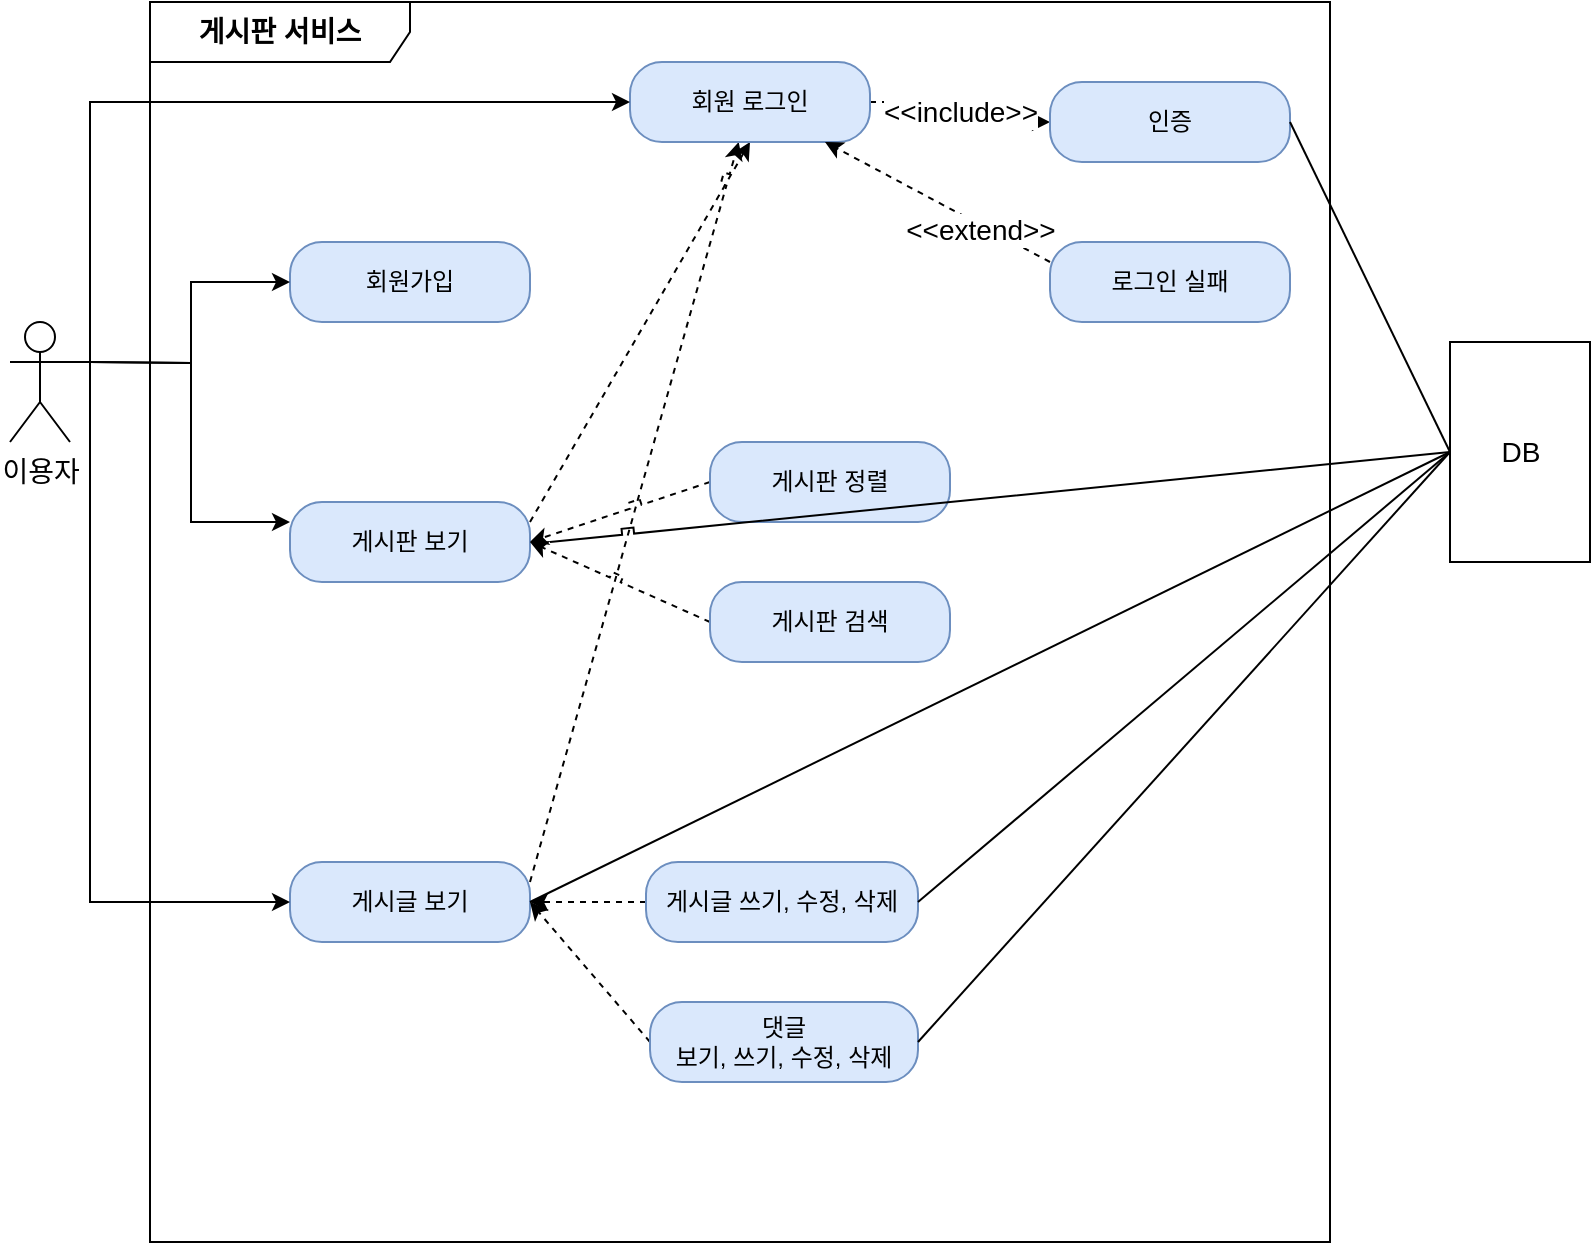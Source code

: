 <mxfile version="20.7.4" type="github">
  <diagram id="kEsxGOto1Gtej8s7n2fT" name="페이지-1">
    <mxGraphModel dx="1566" dy="840" grid="1" gridSize="10" guides="1" tooltips="1" connect="1" arrows="1" fold="1" page="1" pageScale="1" pageWidth="827" pageHeight="1169" math="0" shadow="0">
      <root>
        <mxCell id="0" />
        <mxCell id="1" parent="0" />
        <mxCell id="9BKWQeHwApku_Q2Uj0jV-1" value="&lt;b&gt;&lt;font style=&quot;font-size: 14px;&quot;&gt;게시판 서비스&lt;/font&gt;&lt;/b&gt;" style="shape=umlFrame;whiteSpace=wrap;html=1;width=130;height=30;" vertex="1" parent="1">
          <mxGeometry x="80" y="100" width="590" height="620" as="geometry" />
        </mxCell>
        <mxCell id="9BKWQeHwApku_Q2Uj0jV-26" style="rounded=0;orthogonalLoop=1;jettySize=auto;html=1;exitX=1;exitY=0.25;exitDx=0;exitDy=0;entryX=0.5;entryY=1;entryDx=0;entryDy=0;dashed=1;fontSize=14;endArrow=classic;endFill=1;jumpStyle=sharp;" edge="1" parent="1" source="9BKWQeHwApku_Q2Uj0jV-2" target="9BKWQeHwApku_Q2Uj0jV-6">
          <mxGeometry relative="1" as="geometry" />
        </mxCell>
        <mxCell id="9BKWQeHwApku_Q2Uj0jV-2" value="게시판 보기" style="rounded=1;whiteSpace=wrap;html=1;arcSize=40;fillColor=#dae8fc;strokeColor=#6c8ebf;" vertex="1" parent="1">
          <mxGeometry x="150" y="350" width="120" height="40" as="geometry" />
        </mxCell>
        <mxCell id="9BKWQeHwApku_Q2Uj0jV-4" value="회원가입" style="rounded=1;whiteSpace=wrap;html=1;arcSize=40;fillColor=#dae8fc;strokeColor=#6c8ebf;" vertex="1" parent="1">
          <mxGeometry x="150" y="220" width="120" height="40" as="geometry" />
        </mxCell>
        <mxCell id="9BKWQeHwApku_Q2Uj0jV-27" style="edgeStyle=none;rounded=0;jumpStyle=sharp;orthogonalLoop=1;jettySize=auto;html=1;exitX=1;exitY=0.25;exitDx=0;exitDy=0;dashed=1;fontSize=14;endArrow=classic;endFill=1;" edge="1" parent="1" source="9BKWQeHwApku_Q2Uj0jV-5" target="9BKWQeHwApku_Q2Uj0jV-6">
          <mxGeometry relative="1" as="geometry" />
        </mxCell>
        <mxCell id="9BKWQeHwApku_Q2Uj0jV-5" value="게시글 보기" style="rounded=1;whiteSpace=wrap;html=1;arcSize=40;fillColor=#dae8fc;strokeColor=#6c8ebf;" vertex="1" parent="1">
          <mxGeometry x="150" y="530" width="120" height="40" as="geometry" />
        </mxCell>
        <mxCell id="9BKWQeHwApku_Q2Uj0jV-23" value="&amp;lt;&amp;lt;include&amp;gt;&amp;gt;" style="edgeStyle=orthogonalEdgeStyle;rounded=0;orthogonalLoop=1;jettySize=auto;html=1;exitX=1;exitY=0.5;exitDx=0;exitDy=0;entryX=0;entryY=0.5;entryDx=0;entryDy=0;fontSize=14;dashed=1;" edge="1" parent="1" source="9BKWQeHwApku_Q2Uj0jV-6" target="9BKWQeHwApku_Q2Uj0jV-7">
          <mxGeometry relative="1" as="geometry" />
        </mxCell>
        <mxCell id="9BKWQeHwApku_Q2Uj0jV-6" value="회원 로그인" style="rounded=1;whiteSpace=wrap;html=1;arcSize=40;fillColor=#dae8fc;strokeColor=#6c8ebf;" vertex="1" parent="1">
          <mxGeometry x="320" y="130" width="120" height="40" as="geometry" />
        </mxCell>
        <mxCell id="9BKWQeHwApku_Q2Uj0jV-7" value="인증" style="rounded=1;whiteSpace=wrap;html=1;arcSize=40;fillColor=#dae8fc;strokeColor=#6c8ebf;" vertex="1" parent="1">
          <mxGeometry x="530" y="140" width="120" height="40" as="geometry" />
        </mxCell>
        <mxCell id="9BKWQeHwApku_Q2Uj0jV-22" style="rounded=0;orthogonalLoop=1;jettySize=auto;html=1;exitX=0;exitY=0.25;exitDx=0;exitDy=0;fontSize=14;endArrow=classic;endFill=1;dashed=1;" edge="1" parent="1" source="9BKWQeHwApku_Q2Uj0jV-8" target="9BKWQeHwApku_Q2Uj0jV-6">
          <mxGeometry relative="1" as="geometry" />
        </mxCell>
        <mxCell id="9BKWQeHwApku_Q2Uj0jV-25" value="&amp;lt;&amp;lt;extend&amp;gt;&amp;gt;" style="edgeLabel;html=1;align=center;verticalAlign=middle;resizable=0;points=[];fontSize=14;" vertex="1" connectable="0" parent="9BKWQeHwApku_Q2Uj0jV-22">
          <mxGeometry x="-0.385" y="2" relative="1" as="geometry">
            <mxPoint as="offset" />
          </mxGeometry>
        </mxCell>
        <mxCell id="9BKWQeHwApku_Q2Uj0jV-8" value="로그인 실패" style="rounded=1;whiteSpace=wrap;html=1;arcSize=40;fillColor=#dae8fc;strokeColor=#6c8ebf;" vertex="1" parent="1">
          <mxGeometry x="530" y="220" width="120" height="40" as="geometry" />
        </mxCell>
        <mxCell id="9BKWQeHwApku_Q2Uj0jV-29" style="edgeStyle=none;rounded=0;jumpStyle=sharp;orthogonalLoop=1;jettySize=auto;html=1;exitX=0;exitY=0.5;exitDx=0;exitDy=0;dashed=1;fontSize=14;endArrow=classic;endFill=1;" edge="1" parent="1" source="9BKWQeHwApku_Q2Uj0jV-9">
          <mxGeometry relative="1" as="geometry">
            <mxPoint x="270" y="370" as="targetPoint" />
          </mxGeometry>
        </mxCell>
        <mxCell id="9BKWQeHwApku_Q2Uj0jV-9" value="게시판 정렬" style="rounded=1;whiteSpace=wrap;html=1;arcSize=40;fillColor=#dae8fc;strokeColor=#6c8ebf;" vertex="1" parent="1">
          <mxGeometry x="360" y="320" width="120" height="40" as="geometry" />
        </mxCell>
        <mxCell id="9BKWQeHwApku_Q2Uj0jV-30" style="edgeStyle=none;rounded=0;jumpStyle=sharp;orthogonalLoop=1;jettySize=auto;html=1;exitX=0;exitY=0.5;exitDx=0;exitDy=0;dashed=1;fontSize=14;endArrow=classic;endFill=1;" edge="1" parent="1" source="9BKWQeHwApku_Q2Uj0jV-10">
          <mxGeometry relative="1" as="geometry">
            <mxPoint x="270" y="370" as="targetPoint" />
          </mxGeometry>
        </mxCell>
        <mxCell id="9BKWQeHwApku_Q2Uj0jV-10" value="게시판 검색" style="rounded=1;whiteSpace=wrap;html=1;arcSize=40;fillColor=#dae8fc;strokeColor=#6c8ebf;" vertex="1" parent="1">
          <mxGeometry x="360" y="390" width="120" height="40" as="geometry" />
        </mxCell>
        <mxCell id="9BKWQeHwApku_Q2Uj0jV-31" style="edgeStyle=none;rounded=0;jumpStyle=sharp;orthogonalLoop=1;jettySize=auto;html=1;exitX=0;exitY=0.5;exitDx=0;exitDy=0;entryX=1;entryY=0.5;entryDx=0;entryDy=0;dashed=1;fontSize=14;endArrow=classic;endFill=1;" edge="1" parent="1" source="9BKWQeHwApku_Q2Uj0jV-11" target="9BKWQeHwApku_Q2Uj0jV-5">
          <mxGeometry relative="1" as="geometry" />
        </mxCell>
        <mxCell id="9BKWQeHwApku_Q2Uj0jV-11" value="게시글 쓰기, 수정, 삭제" style="rounded=1;whiteSpace=wrap;html=1;arcSize=40;fillColor=#dae8fc;strokeColor=#6c8ebf;" vertex="1" parent="1">
          <mxGeometry x="328" y="530" width="136" height="40" as="geometry" />
        </mxCell>
        <mxCell id="9BKWQeHwApku_Q2Uj0jV-32" style="edgeStyle=none;rounded=0;jumpStyle=sharp;orthogonalLoop=1;jettySize=auto;html=1;exitX=0;exitY=0.5;exitDx=0;exitDy=0;entryX=1;entryY=0.5;entryDx=0;entryDy=0;dashed=1;fontSize=14;endArrow=classic;endFill=1;" edge="1" parent="1" source="9BKWQeHwApku_Q2Uj0jV-12" target="9BKWQeHwApku_Q2Uj0jV-5">
          <mxGeometry relative="1" as="geometry" />
        </mxCell>
        <mxCell id="9BKWQeHwApku_Q2Uj0jV-12" value="댓글 &lt;br&gt;보기, 쓰기, 수정, 삭제" style="rounded=1;whiteSpace=wrap;html=1;arcSize=40;fillColor=#dae8fc;strokeColor=#6c8ebf;" vertex="1" parent="1">
          <mxGeometry x="330" y="600" width="134" height="40" as="geometry" />
        </mxCell>
        <mxCell id="9BKWQeHwApku_Q2Uj0jV-16" style="edgeStyle=orthogonalEdgeStyle;rounded=0;orthogonalLoop=1;jettySize=auto;html=1;entryX=0;entryY=0.25;entryDx=0;entryDy=0;fontSize=14;" edge="1" parent="1" target="9BKWQeHwApku_Q2Uj0jV-2">
          <mxGeometry relative="1" as="geometry">
            <mxPoint x="50" y="280" as="sourcePoint" />
          </mxGeometry>
        </mxCell>
        <mxCell id="9BKWQeHwApku_Q2Uj0jV-17" style="edgeStyle=orthogonalEdgeStyle;rounded=0;orthogonalLoop=1;jettySize=auto;html=1;entryX=0;entryY=0.5;entryDx=0;entryDy=0;fontSize=14;exitX=1;exitY=0.333;exitDx=0;exitDy=0;exitPerimeter=0;" edge="1" parent="1" source="9BKWQeHwApku_Q2Uj0jV-14" target="9BKWQeHwApku_Q2Uj0jV-5">
          <mxGeometry relative="1" as="geometry">
            <mxPoint x="60" y="320" as="sourcePoint" />
            <Array as="points">
              <mxPoint x="50" y="550" />
            </Array>
          </mxGeometry>
        </mxCell>
        <mxCell id="9BKWQeHwApku_Q2Uj0jV-18" style="edgeStyle=orthogonalEdgeStyle;rounded=0;orthogonalLoop=1;jettySize=auto;html=1;entryX=0;entryY=0.5;entryDx=0;entryDy=0;fontSize=14;" edge="1" parent="1" target="9BKWQeHwApku_Q2Uj0jV-4">
          <mxGeometry relative="1" as="geometry">
            <mxPoint x="50" y="280" as="sourcePoint" />
          </mxGeometry>
        </mxCell>
        <mxCell id="9BKWQeHwApku_Q2Uj0jV-19" style="edgeStyle=orthogonalEdgeStyle;rounded=0;orthogonalLoop=1;jettySize=auto;html=1;exitX=1;exitY=0.333;exitDx=0;exitDy=0;exitPerimeter=0;entryX=0;entryY=0.5;entryDx=0;entryDy=0;fontSize=14;" edge="1" parent="1" source="9BKWQeHwApku_Q2Uj0jV-14" target="9BKWQeHwApku_Q2Uj0jV-6">
          <mxGeometry relative="1" as="geometry">
            <Array as="points">
              <mxPoint x="50" y="150" />
            </Array>
          </mxGeometry>
        </mxCell>
        <mxCell id="9BKWQeHwApku_Q2Uj0jV-14" value="이용자" style="shape=umlActor;verticalLabelPosition=bottom;verticalAlign=top;html=1;fontSize=14;" vertex="1" parent="1">
          <mxGeometry x="10" y="260" width="30" height="60" as="geometry" />
        </mxCell>
        <mxCell id="9BKWQeHwApku_Q2Uj0jV-35" style="edgeStyle=none;rounded=0;jumpStyle=sharp;orthogonalLoop=1;jettySize=auto;html=1;exitX=0;exitY=0.5;exitDx=0;exitDy=0;entryX=1;entryY=0.5;entryDx=0;entryDy=0;fontSize=14;endArrow=none;endFill=0;" edge="1" parent="1" source="9BKWQeHwApku_Q2Uj0jV-34" target="9BKWQeHwApku_Q2Uj0jV-7">
          <mxGeometry relative="1" as="geometry" />
        </mxCell>
        <mxCell id="9BKWQeHwApku_Q2Uj0jV-36" style="edgeStyle=none;rounded=0;jumpStyle=sharp;orthogonalLoop=1;jettySize=auto;html=1;exitX=0;exitY=0.5;exitDx=0;exitDy=0;fontSize=14;endArrow=none;endFill=0;" edge="1" parent="1" source="9BKWQeHwApku_Q2Uj0jV-34">
          <mxGeometry relative="1" as="geometry">
            <mxPoint x="280" y="370" as="targetPoint" />
          </mxGeometry>
        </mxCell>
        <mxCell id="9BKWQeHwApku_Q2Uj0jV-37" style="edgeStyle=none;rounded=0;jumpStyle=sharp;orthogonalLoop=1;jettySize=auto;html=1;exitX=0;exitY=0.5;exitDx=0;exitDy=0;entryX=1;entryY=0.5;entryDx=0;entryDy=0;fontSize=14;endArrow=none;endFill=0;" edge="1" parent="1" source="9BKWQeHwApku_Q2Uj0jV-34" target="9BKWQeHwApku_Q2Uj0jV-5">
          <mxGeometry relative="1" as="geometry" />
        </mxCell>
        <mxCell id="9BKWQeHwApku_Q2Uj0jV-38" style="edgeStyle=none;rounded=0;jumpStyle=sharp;orthogonalLoop=1;jettySize=auto;html=1;exitX=0;exitY=0.5;exitDx=0;exitDy=0;entryX=1;entryY=0.5;entryDx=0;entryDy=0;fontSize=14;endArrow=none;endFill=0;" edge="1" parent="1" source="9BKWQeHwApku_Q2Uj0jV-34" target="9BKWQeHwApku_Q2Uj0jV-11">
          <mxGeometry relative="1" as="geometry" />
        </mxCell>
        <mxCell id="9BKWQeHwApku_Q2Uj0jV-39" style="edgeStyle=none;rounded=0;jumpStyle=sharp;orthogonalLoop=1;jettySize=auto;html=1;exitX=0;exitY=0.5;exitDx=0;exitDy=0;entryX=1;entryY=0.5;entryDx=0;entryDy=0;fontSize=14;endArrow=none;endFill=0;" edge="1" parent="1" source="9BKWQeHwApku_Q2Uj0jV-34" target="9BKWQeHwApku_Q2Uj0jV-12">
          <mxGeometry relative="1" as="geometry" />
        </mxCell>
        <mxCell id="9BKWQeHwApku_Q2Uj0jV-34" value="DB" style="html=1;fontSize=14;" vertex="1" parent="1">
          <mxGeometry x="730" y="270" width="70" height="110" as="geometry" />
        </mxCell>
      </root>
    </mxGraphModel>
  </diagram>
</mxfile>

